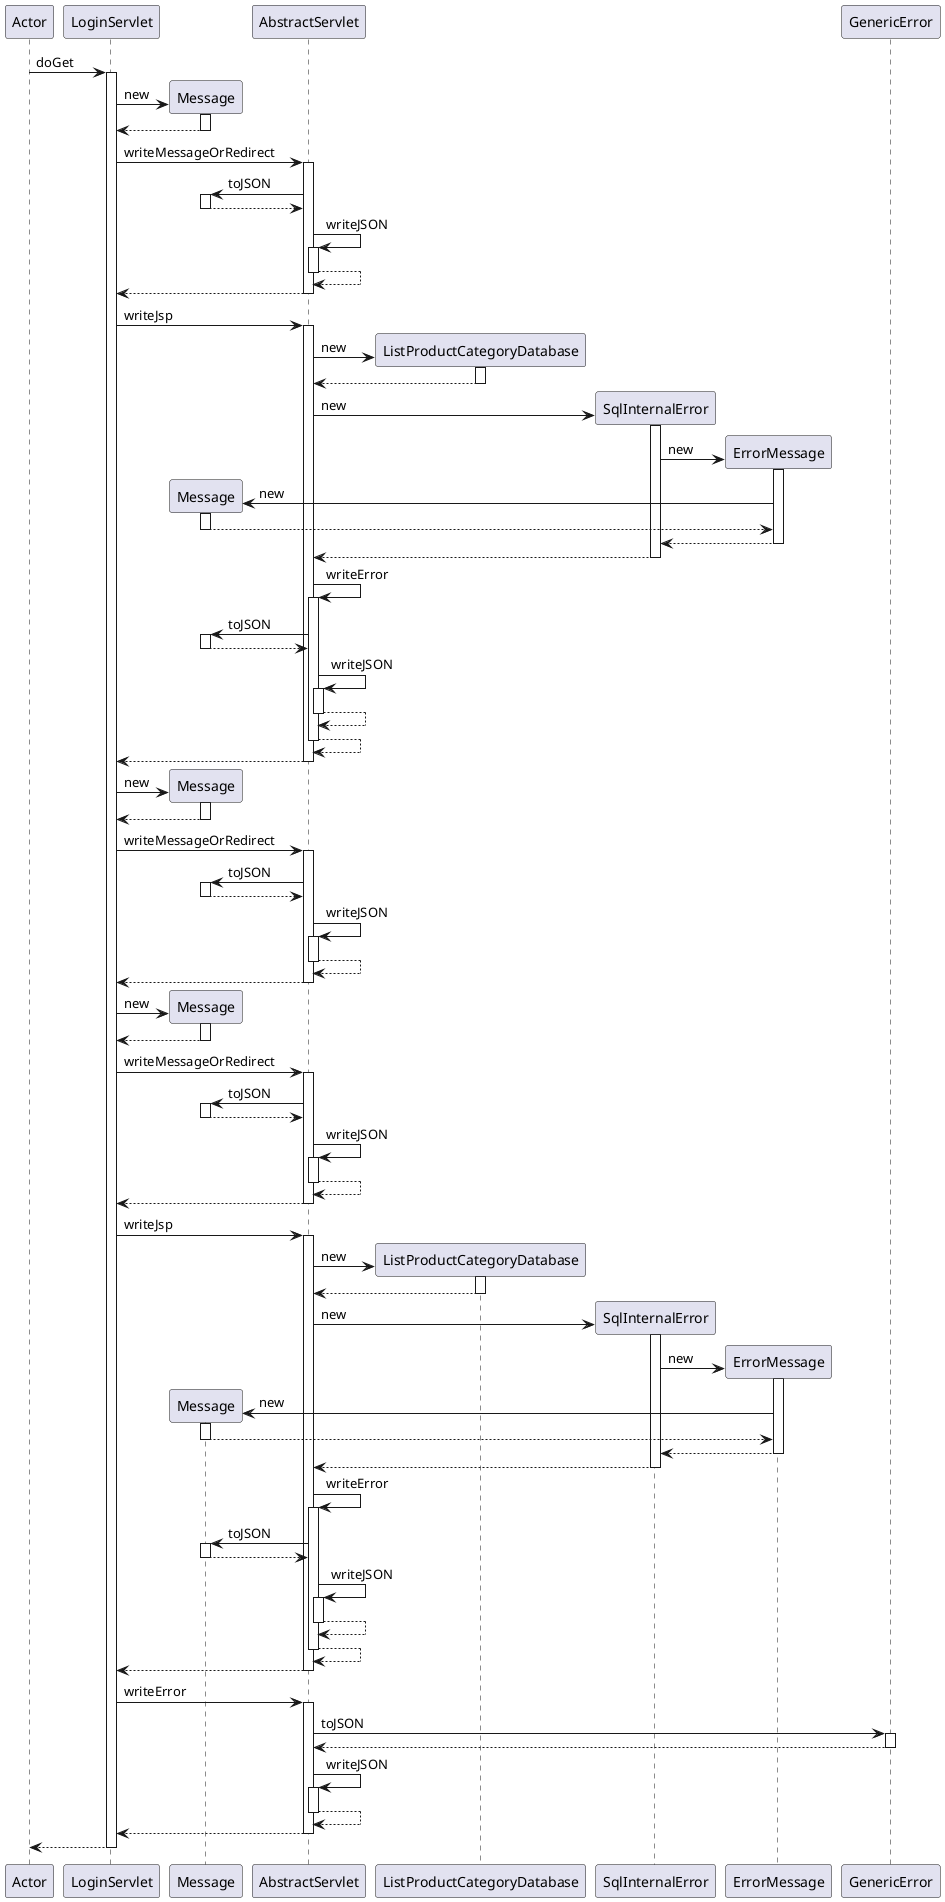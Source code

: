 @startuml
participant Actor
Actor -> LoginServlet : doGet
activate LoginServlet
create Message
LoginServlet -> Message : new
activate Message
Message --> LoginServlet
deactivate Message
LoginServlet -> AbstractServlet : writeMessageOrRedirect
activate AbstractServlet
AbstractServlet -> Message : toJSON
activate Message
Message --> AbstractServlet
deactivate Message
AbstractServlet -> AbstractServlet : writeJSON
activate AbstractServlet
AbstractServlet --> AbstractServlet
deactivate AbstractServlet
AbstractServlet --> LoginServlet
deactivate AbstractServlet
LoginServlet -> AbstractServlet : writeJsp
activate AbstractServlet
create ListProductCategoryDatabase
AbstractServlet -> ListProductCategoryDatabase : new
activate ListProductCategoryDatabase
ListProductCategoryDatabase --> AbstractServlet
deactivate ListProductCategoryDatabase
create SqlInternalError
AbstractServlet -> SqlInternalError : new
activate SqlInternalError
create ErrorMessage
SqlInternalError -> ErrorMessage : new
activate ErrorMessage
create Message
ErrorMessage -> Message : new
activate Message
Message --> ErrorMessage
deactivate Message
ErrorMessage --> SqlInternalError
deactivate ErrorMessage
SqlInternalError --> AbstractServlet
deactivate SqlInternalError
AbstractServlet -> AbstractServlet : writeError
activate AbstractServlet
AbstractServlet -> Message : toJSON
activate Message
Message --> AbstractServlet
deactivate Message
AbstractServlet -> AbstractServlet : writeJSON
activate AbstractServlet
AbstractServlet --> AbstractServlet
deactivate AbstractServlet
AbstractServlet --> AbstractServlet
deactivate AbstractServlet
AbstractServlet --> LoginServlet
deactivate AbstractServlet
create Message
LoginServlet -> Message : new
activate Message
Message --> LoginServlet
deactivate Message
LoginServlet -> AbstractServlet : writeMessageOrRedirect
activate AbstractServlet
AbstractServlet -> Message : toJSON
activate Message
Message --> AbstractServlet
deactivate Message
AbstractServlet -> AbstractServlet : writeJSON
activate AbstractServlet
AbstractServlet --> AbstractServlet
deactivate AbstractServlet
AbstractServlet --> LoginServlet
deactivate AbstractServlet
create Message
LoginServlet -> Message : new
activate Message
Message --> LoginServlet
deactivate Message
LoginServlet -> AbstractServlet : writeMessageOrRedirect
activate AbstractServlet
AbstractServlet -> Message : toJSON
activate Message
Message --> AbstractServlet
deactivate Message
AbstractServlet -> AbstractServlet : writeJSON
activate AbstractServlet
AbstractServlet --> AbstractServlet
deactivate AbstractServlet
AbstractServlet --> LoginServlet
deactivate AbstractServlet
LoginServlet -> AbstractServlet : writeJsp
activate AbstractServlet
create ListProductCategoryDatabase
AbstractServlet -> ListProductCategoryDatabase : new
activate ListProductCategoryDatabase
ListProductCategoryDatabase --> AbstractServlet
deactivate ListProductCategoryDatabase
create SqlInternalError
AbstractServlet -> SqlInternalError : new
activate SqlInternalError
create ErrorMessage
SqlInternalError -> ErrorMessage : new
activate ErrorMessage
create Message
ErrorMessage -> Message : new
activate Message
Message --> ErrorMessage
deactivate Message
ErrorMessage --> SqlInternalError
deactivate ErrorMessage
SqlInternalError --> AbstractServlet
deactivate SqlInternalError
AbstractServlet -> AbstractServlet : writeError
activate AbstractServlet
AbstractServlet -> Message : toJSON
activate Message
Message --> AbstractServlet
deactivate Message
AbstractServlet -> AbstractServlet : writeJSON
activate AbstractServlet
AbstractServlet --> AbstractServlet
deactivate AbstractServlet
AbstractServlet --> AbstractServlet
deactivate AbstractServlet
AbstractServlet --> LoginServlet
deactivate AbstractServlet
LoginServlet -> AbstractServlet : writeError
activate AbstractServlet
AbstractServlet -> GenericError : toJSON
activate GenericError
GenericError --> AbstractServlet
deactivate GenericError
AbstractServlet -> AbstractServlet : writeJSON
activate AbstractServlet
AbstractServlet --> AbstractServlet
deactivate AbstractServlet
AbstractServlet --> LoginServlet
deactivate AbstractServlet
return
@enduml